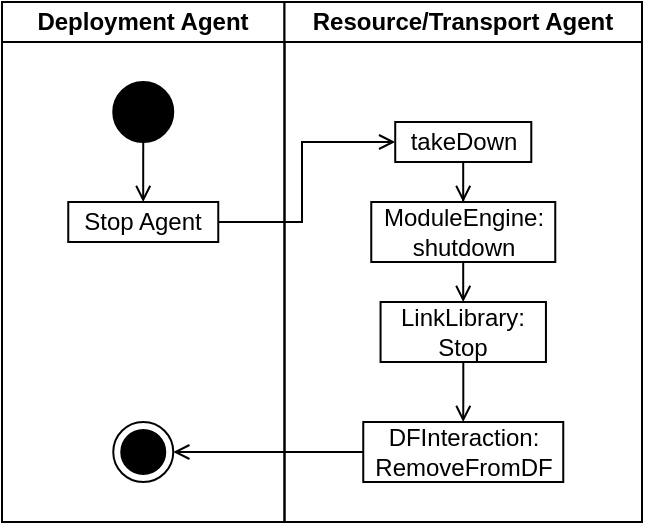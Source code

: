 <mxfile version="24.7.5">
  <diagram name="Page-1" id="d97oD7kQA536C8rqxNet">
    <mxGraphModel dx="396" dy="594" grid="1" gridSize="10" guides="1" tooltips="1" connect="1" arrows="1" fold="1" page="1" pageScale="1" pageWidth="827" pageHeight="1169" math="0" shadow="0">
      <root>
        <mxCell id="0" />
        <mxCell id="1" parent="0" />
        <mxCell id="rFFIZHCp3ihWCyjWagxx-2" value="Deployment Agent" style="swimlane;whiteSpace=wrap;html=1;startSize=20;" parent="1" vertex="1">
          <mxGeometry x="260" width="141.25" height="260" as="geometry" />
        </mxCell>
        <mxCell id="rFFIZHCp3ihWCyjWagxx-9" value="Stop Agent" style="rounded=0;whiteSpace=wrap;html=1;" parent="rFFIZHCp3ihWCyjWagxx-2" vertex="1">
          <mxGeometry x="33.13" y="100" width="75" height="20" as="geometry" />
        </mxCell>
        <mxCell id="rFFIZHCp3ihWCyjWagxx-3" value="" style="ellipse;html=1;fillColor=#000000;" parent="rFFIZHCp3ihWCyjWagxx-2" vertex="1">
          <mxGeometry x="55.63" y="40" width="30" height="30" as="geometry" />
        </mxCell>
        <mxCell id="rFFIZHCp3ihWCyjWagxx-5" style="edgeStyle=orthogonalEdgeStyle;rounded=0;orthogonalLoop=1;jettySize=auto;html=1;endArrow=open;endFill=0;" parent="rFFIZHCp3ihWCyjWagxx-2" source="rFFIZHCp3ihWCyjWagxx-3" target="rFFIZHCp3ihWCyjWagxx-9" edge="1">
          <mxGeometry relative="1" as="geometry">
            <mxPoint x="-125.6" y="90" as="targetPoint" />
            <Array as="points">
              <mxPoint x="70.63" y="80" />
              <mxPoint x="70.63" y="80" />
            </Array>
          </mxGeometry>
        </mxCell>
        <mxCell id="Sw5ciTDePq8-OVaIoDVg-54" value="" style="ellipse;html=1;shape=endState;fillColor=#000000;" vertex="1" parent="rFFIZHCp3ihWCyjWagxx-2">
          <mxGeometry x="55.63" y="210" width="30" height="30" as="geometry" />
        </mxCell>
        <mxCell id="-P-X-p9z3G-V1xCP2slL-1" value="Resource/Transport Agent" style="swimlane;whiteSpace=wrap;html=1;startSize=20;" parent="1" vertex="1">
          <mxGeometry x="401.25" width="178.75" height="260" as="geometry" />
        </mxCell>
        <mxCell id="Sw5ciTDePq8-OVaIoDVg-53" style="edgeStyle=orthogonalEdgeStyle;rounded=0;orthogonalLoop=1;jettySize=auto;html=1;endArrow=open;endFill=0;" edge="1" parent="-P-X-p9z3G-V1xCP2slL-1" source="rFFIZHCp3ihWCyjWagxx-24" target="-P-X-p9z3G-V1xCP2slL-31">
          <mxGeometry relative="1" as="geometry" />
        </mxCell>
        <mxCell id="rFFIZHCp3ihWCyjWagxx-24" value="takeDown" style="rounded=0;whiteSpace=wrap;html=1;" parent="-P-X-p9z3G-V1xCP2slL-1" vertex="1">
          <mxGeometry x="55.36" y="60" width="68.03" height="20" as="geometry" />
        </mxCell>
        <mxCell id="-P-X-p9z3G-V1xCP2slL-31" value="ModuleEngine: shutdown" style="rounded=0;whiteSpace=wrap;html=1;" parent="-P-X-p9z3G-V1xCP2slL-1" vertex="1">
          <mxGeometry x="43.38" y="100" width="92" height="30" as="geometry" />
        </mxCell>
        <mxCell id="Sw5ciTDePq8-OVaIoDVg-8" value="LinkLibrary: Stop" style="rounded=0;whiteSpace=wrap;html=1;" vertex="1" parent="-P-X-p9z3G-V1xCP2slL-1">
          <mxGeometry x="48.03" y="150" width="82.69" height="30" as="geometry" />
        </mxCell>
        <mxCell id="-P-X-p9z3G-V1xCP2slL-29" style="edgeStyle=orthogonalEdgeStyle;rounded=0;orthogonalLoop=1;jettySize=auto;html=1;endArrow=open;endFill=0;" parent="-P-X-p9z3G-V1xCP2slL-1" source="-P-X-p9z3G-V1xCP2slL-31" target="Sw5ciTDePq8-OVaIoDVg-8" edge="1">
          <mxGeometry relative="1" as="geometry">
            <mxPoint x="278.75" y="200" as="targetPoint" />
            <Array as="points">
              <mxPoint x="89" y="140" />
              <mxPoint x="89" y="140" />
            </Array>
          </mxGeometry>
        </mxCell>
        <mxCell id="Sw5ciTDePq8-OVaIoDVg-56" value="DFInteraction: RemoveFromDF" style="rounded=0;whiteSpace=wrap;html=1;" vertex="1" parent="-P-X-p9z3G-V1xCP2slL-1">
          <mxGeometry x="39.38" y="210" width="100" height="30" as="geometry" />
        </mxCell>
        <mxCell id="Sw5ciTDePq8-OVaIoDVg-57" value="" style="edgeStyle=orthogonalEdgeStyle;rounded=0;orthogonalLoop=1;jettySize=auto;html=1;endArrow=open;endFill=0;" edge="1" parent="-P-X-p9z3G-V1xCP2slL-1" source="Sw5ciTDePq8-OVaIoDVg-8" target="Sw5ciTDePq8-OVaIoDVg-56">
          <mxGeometry relative="1" as="geometry">
            <mxPoint x="490.25" y="180" as="sourcePoint" />
            <mxPoint x="490.25" y="220" as="targetPoint" />
          </mxGeometry>
        </mxCell>
        <mxCell id="rFFIZHCp3ihWCyjWagxx-25" style="edgeStyle=orthogonalEdgeStyle;rounded=0;orthogonalLoop=1;jettySize=auto;html=1;endArrow=open;endFill=0;" parent="1" source="rFFIZHCp3ihWCyjWagxx-9" target="rFFIZHCp3ihWCyjWagxx-24" edge="1">
          <mxGeometry relative="1" as="geometry">
            <mxPoint x="306.25" y="110" as="targetPoint" />
            <Array as="points">
              <mxPoint x="410" y="110" />
              <mxPoint x="410" y="70" />
            </Array>
          </mxGeometry>
        </mxCell>
        <mxCell id="Sw5ciTDePq8-OVaIoDVg-55" style="edgeStyle=orthogonalEdgeStyle;rounded=0;orthogonalLoop=1;jettySize=auto;html=1;endArrow=open;endFill=0;" edge="1" parent="1" source="Sw5ciTDePq8-OVaIoDVg-56" target="Sw5ciTDePq8-OVaIoDVg-54">
          <mxGeometry relative="1" as="geometry" />
        </mxCell>
      </root>
    </mxGraphModel>
  </diagram>
</mxfile>

